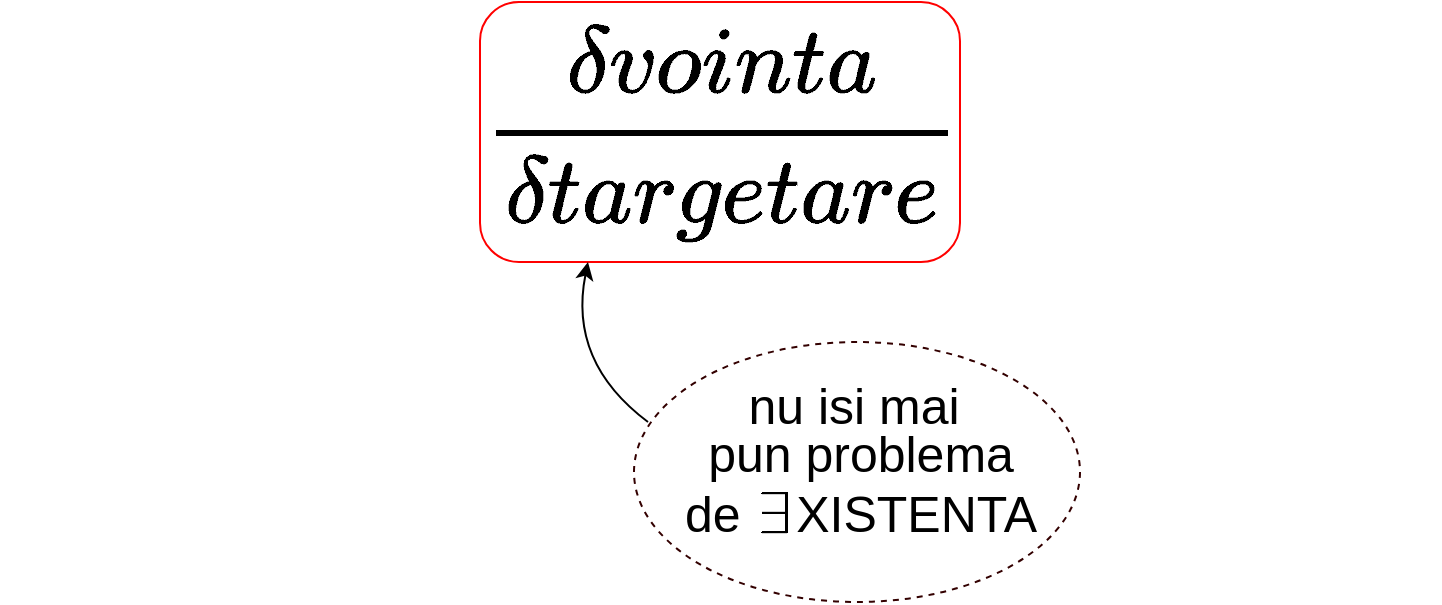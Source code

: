 <mxfile version="17.4.6" type="github">
  <diagram id="yP8jTpwPNEDYZC2t_n5d" name="Page-1">
    <mxGraphModel dx="1534" dy="733" grid="1" gridSize="10" guides="1" tooltips="1" connect="1" arrows="1" fold="1" page="1" pageScale="1" pageWidth="850" pageHeight="1100" math="1" shadow="0">
      <root>
        <mxCell id="0" />
        <mxCell id="1" parent="0" />
        <mxCell id="reQnZ2_Xy1i72cDUKDa6-1" value="&lt;font style=&quot;font-size: 40px&quot;&gt;$$\frac{\delta vointa}{\delta targetare}$$&lt;/font&gt;" style="text;html=1;align=center;verticalAlign=middle;resizable=0;points=[];autosize=1;strokeColor=none;fillColor=none;" vertex="1" parent="1">
          <mxGeometry x="-70" y="190" width="720" height="30" as="geometry" />
        </mxCell>
        <mxCell id="reQnZ2_Xy1i72cDUKDa6-2" value="" style="rounded=1;whiteSpace=wrap;html=1;fontSize=40;gradientColor=none;fillColor=none;strokeColor=#FF0000;" vertex="1" parent="1">
          <mxGeometry x="170" y="140" width="240" height="130" as="geometry" />
        </mxCell>
        <mxCell id="reQnZ2_Xy1i72cDUKDa6-3" value="&lt;span style=&quot;font-size: 25px&quot;&gt;nu isi mai&amp;nbsp;&lt;br&gt;&lt;br&gt;&lt;/span&gt;" style="text;html=1;align=center;verticalAlign=middle;resizable=0;points=[];autosize=1;strokeColor=none;fillColor=none;fontSize=40;" vertex="1" parent="1">
          <mxGeometry x="295" y="305" width="130" height="110" as="geometry" />
        </mxCell>
        <mxCell id="reQnZ2_Xy1i72cDUKDa6-4" value="pun problema&lt;br&gt;de&amp;nbsp; &amp;nbsp; XISTENTA" style="text;html=1;align=center;verticalAlign=middle;resizable=0;points=[];autosize=1;strokeColor=none;fillColor=none;fontSize=25;" vertex="1" parent="1">
          <mxGeometry x="265" y="345" width="190" height="70" as="geometry" />
        </mxCell>
        <mxCell id="reQnZ2_Xy1i72cDUKDa6-5" value="$$\exists$$" style="text;html=1;align=center;verticalAlign=middle;resizable=0;points=[];autosize=1;strokeColor=none;fillColor=none;fontSize=25;" vertex="1" parent="1">
          <mxGeometry x="247" y="376" width="140" height="40" as="geometry" />
        </mxCell>
        <mxCell id="reQnZ2_Xy1i72cDUKDa6-7" value="" style="ellipse;whiteSpace=wrap;html=1;dashed=1;fontSize=25;strokeColor=#330000;fillColor=none;gradientColor=none;" vertex="1" parent="1">
          <mxGeometry x="247" y="310" width="223" height="130" as="geometry" />
        </mxCell>
        <mxCell id="reQnZ2_Xy1i72cDUKDa6-8" value="" style="endArrow=classic;html=1;fontSize=25;curved=1;" edge="1" parent="1">
          <mxGeometry width="50" height="50" relative="1" as="geometry">
            <mxPoint x="254" y="350" as="sourcePoint" />
            <mxPoint x="224" y="270" as="targetPoint" />
            <Array as="points">
              <mxPoint x="214" y="320" />
            </Array>
          </mxGeometry>
        </mxCell>
      </root>
    </mxGraphModel>
  </diagram>
</mxfile>
